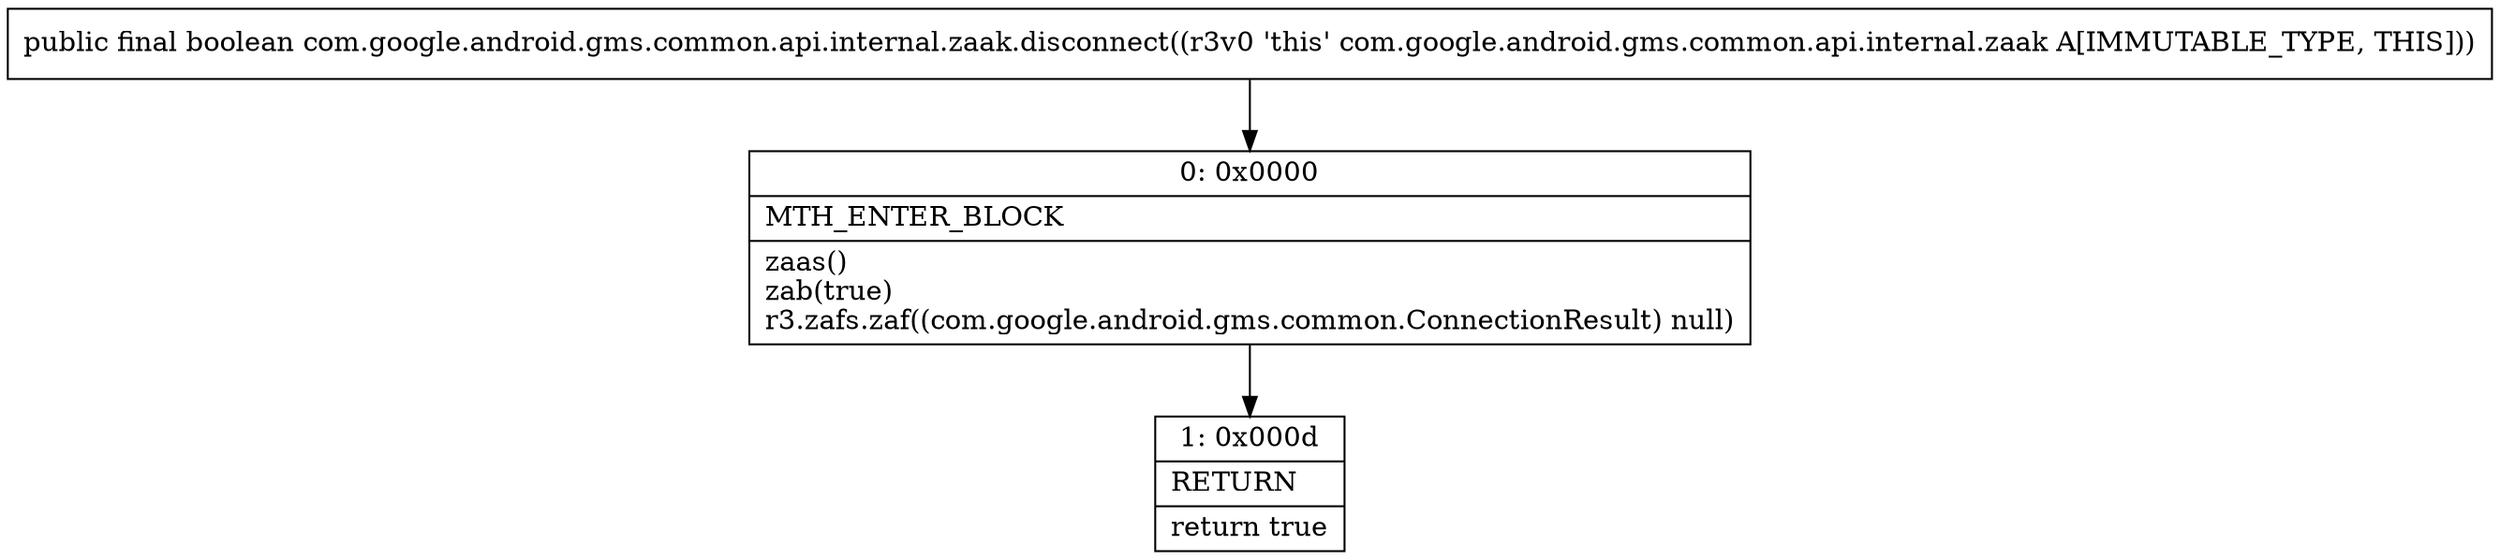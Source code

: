 digraph "CFG forcom.google.android.gms.common.api.internal.zaak.disconnect()Z" {
Node_0 [shape=record,label="{0\:\ 0x0000|MTH_ENTER_BLOCK\l|zaas()\lzab(true)\lr3.zafs.zaf((com.google.android.gms.common.ConnectionResult) null)\l}"];
Node_1 [shape=record,label="{1\:\ 0x000d|RETURN\l|return true\l}"];
MethodNode[shape=record,label="{public final boolean com.google.android.gms.common.api.internal.zaak.disconnect((r3v0 'this' com.google.android.gms.common.api.internal.zaak A[IMMUTABLE_TYPE, THIS])) }"];
MethodNode -> Node_0;
Node_0 -> Node_1;
}

